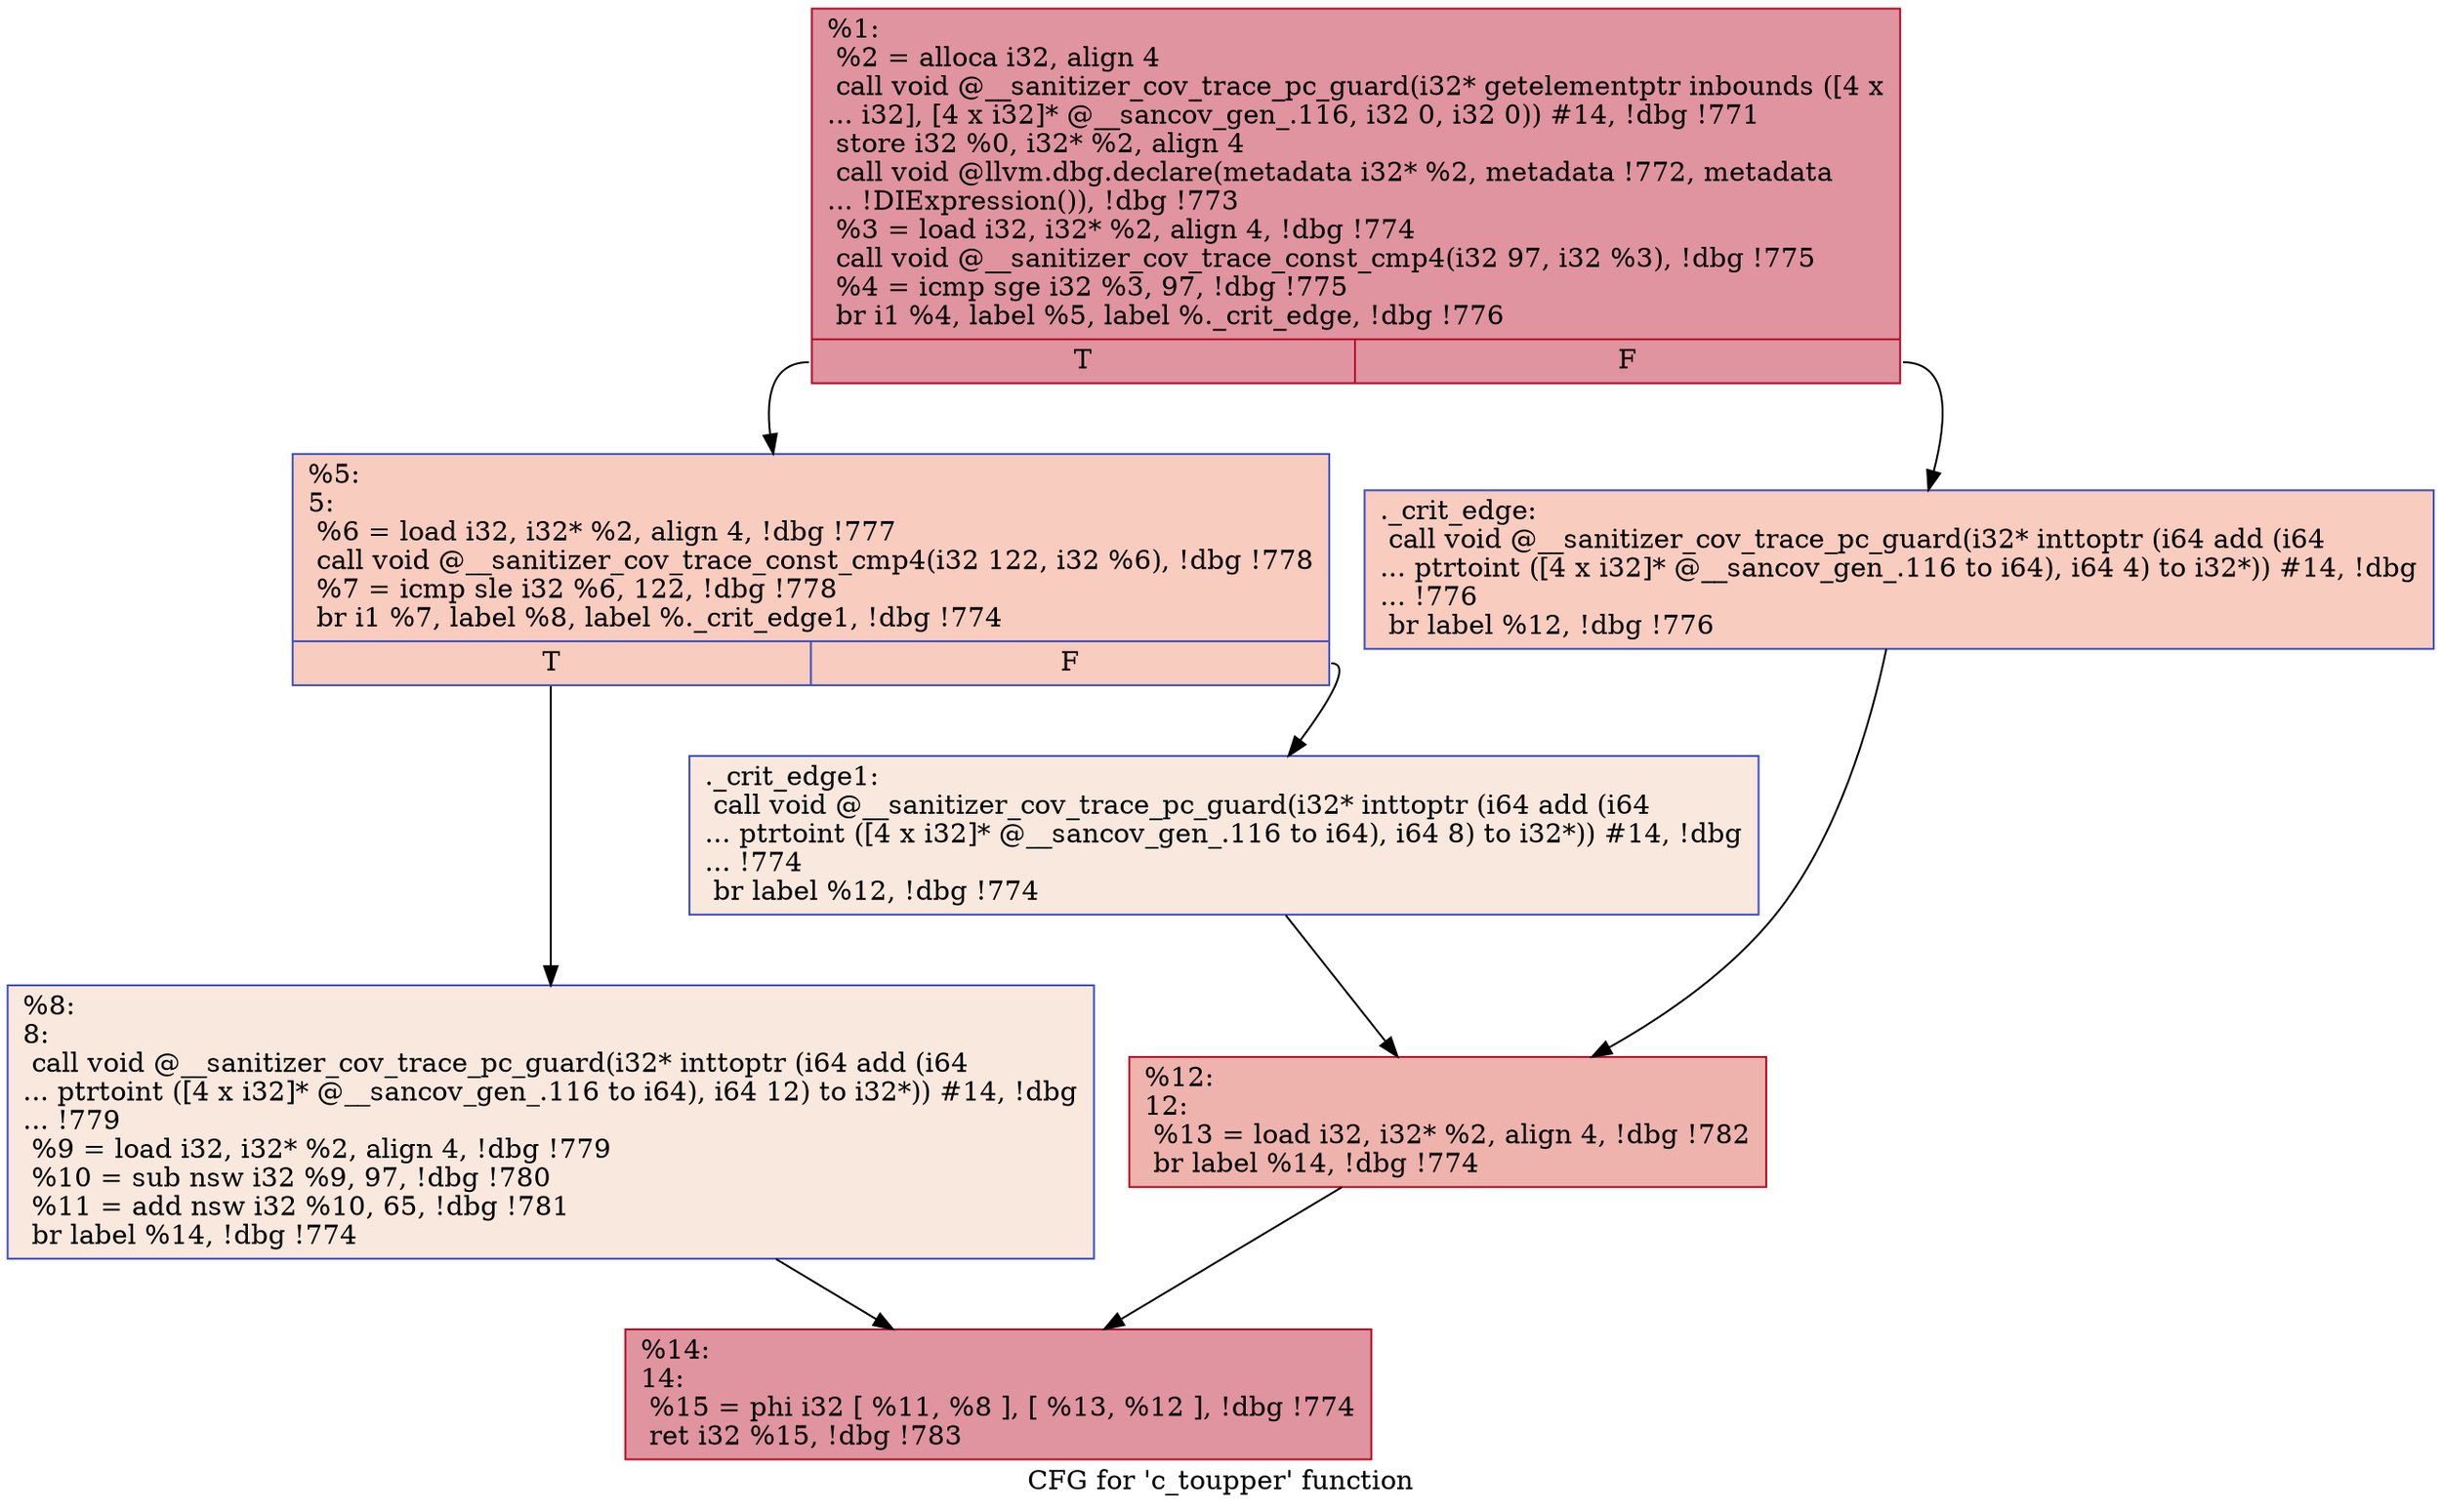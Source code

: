 digraph "CFG for 'c_toupper' function" {
	label="CFG for 'c_toupper' function";

	Node0x5555559704f0 [shape=record,color="#b70d28ff", style=filled, fillcolor="#b70d2870",label="{%1:\l  %2 = alloca i32, align 4\l  call void @__sanitizer_cov_trace_pc_guard(i32* getelementptr inbounds ([4 x\l... i32], [4 x i32]* @__sancov_gen_.116, i32 0, i32 0)) #14, !dbg !771\l  store i32 %0, i32* %2, align 4\l  call void @llvm.dbg.declare(metadata i32* %2, metadata !772, metadata\l... !DIExpression()), !dbg !773\l  %3 = load i32, i32* %2, align 4, !dbg !774\l  call void @__sanitizer_cov_trace_const_cmp4(i32 97, i32 %3), !dbg !775\l  %4 = icmp sge i32 %3, 97, !dbg !775\l  br i1 %4, label %5, label %._crit_edge, !dbg !776\l|{<s0>T|<s1>F}}"];
	Node0x5555559704f0:s0 -> Node0x555555970700;
	Node0x5555559704f0:s1 -> Node0x5555559706b0;
	Node0x5555559706b0 [shape=record,color="#3d50c3ff", style=filled, fillcolor="#f08b6e70",label="{._crit_edge:                                      \l  call void @__sanitizer_cov_trace_pc_guard(i32* inttoptr (i64 add (i64\l... ptrtoint ([4 x i32]* @__sancov_gen_.116 to i64), i64 4) to i32*)) #14, !dbg\l... !776\l  br label %12, !dbg !776\l}"];
	Node0x5555559706b0 -> Node0x5555559707f0;
	Node0x555555970700 [shape=record,color="#3d50c3ff", style=filled, fillcolor="#f08b6e70",label="{%5:\l5:                                                \l  %6 = load i32, i32* %2, align 4, !dbg !777\l  call void @__sanitizer_cov_trace_const_cmp4(i32 122, i32 %6), !dbg !778\l  %7 = icmp sle i32 %6, 122, !dbg !778\l  br i1 %7, label %8, label %._crit_edge1, !dbg !774\l|{<s0>T|<s1>F}}"];
	Node0x555555970700:s0 -> Node0x5555559707a0;
	Node0x555555970700:s1 -> Node0x555555970750;
	Node0x555555970750 [shape=record,color="#3d50c3ff", style=filled, fillcolor="#f2cab570",label="{._crit_edge1:                                     \l  call void @__sanitizer_cov_trace_pc_guard(i32* inttoptr (i64 add (i64\l... ptrtoint ([4 x i32]* @__sancov_gen_.116 to i64), i64 8) to i32*)) #14, !dbg\l... !774\l  br label %12, !dbg !774\l}"];
	Node0x555555970750 -> Node0x5555559707f0;
	Node0x5555559707a0 [shape=record,color="#3d50c3ff", style=filled, fillcolor="#f2cab570",label="{%8:\l8:                                                \l  call void @__sanitizer_cov_trace_pc_guard(i32* inttoptr (i64 add (i64\l... ptrtoint ([4 x i32]* @__sancov_gen_.116 to i64), i64 12) to i32*)) #14, !dbg\l... !779\l  %9 = load i32, i32* %2, align 4, !dbg !779\l  %10 = sub nsw i32 %9, 97, !dbg !780\l  %11 = add nsw i32 %10, 65, !dbg !781\l  br label %14, !dbg !774\l}"];
	Node0x5555559707a0 -> Node0x555555970840;
	Node0x5555559707f0 [shape=record,color="#b70d28ff", style=filled, fillcolor="#d6524470",label="{%12:\l12:                                               \l  %13 = load i32, i32* %2, align 4, !dbg !782\l  br label %14, !dbg !774\l}"];
	Node0x5555559707f0 -> Node0x555555970840;
	Node0x555555970840 [shape=record,color="#b70d28ff", style=filled, fillcolor="#b70d2870",label="{%14:\l14:                                               \l  %15 = phi i32 [ %11, %8 ], [ %13, %12 ], !dbg !774\l  ret i32 %15, !dbg !783\l}"];
}
